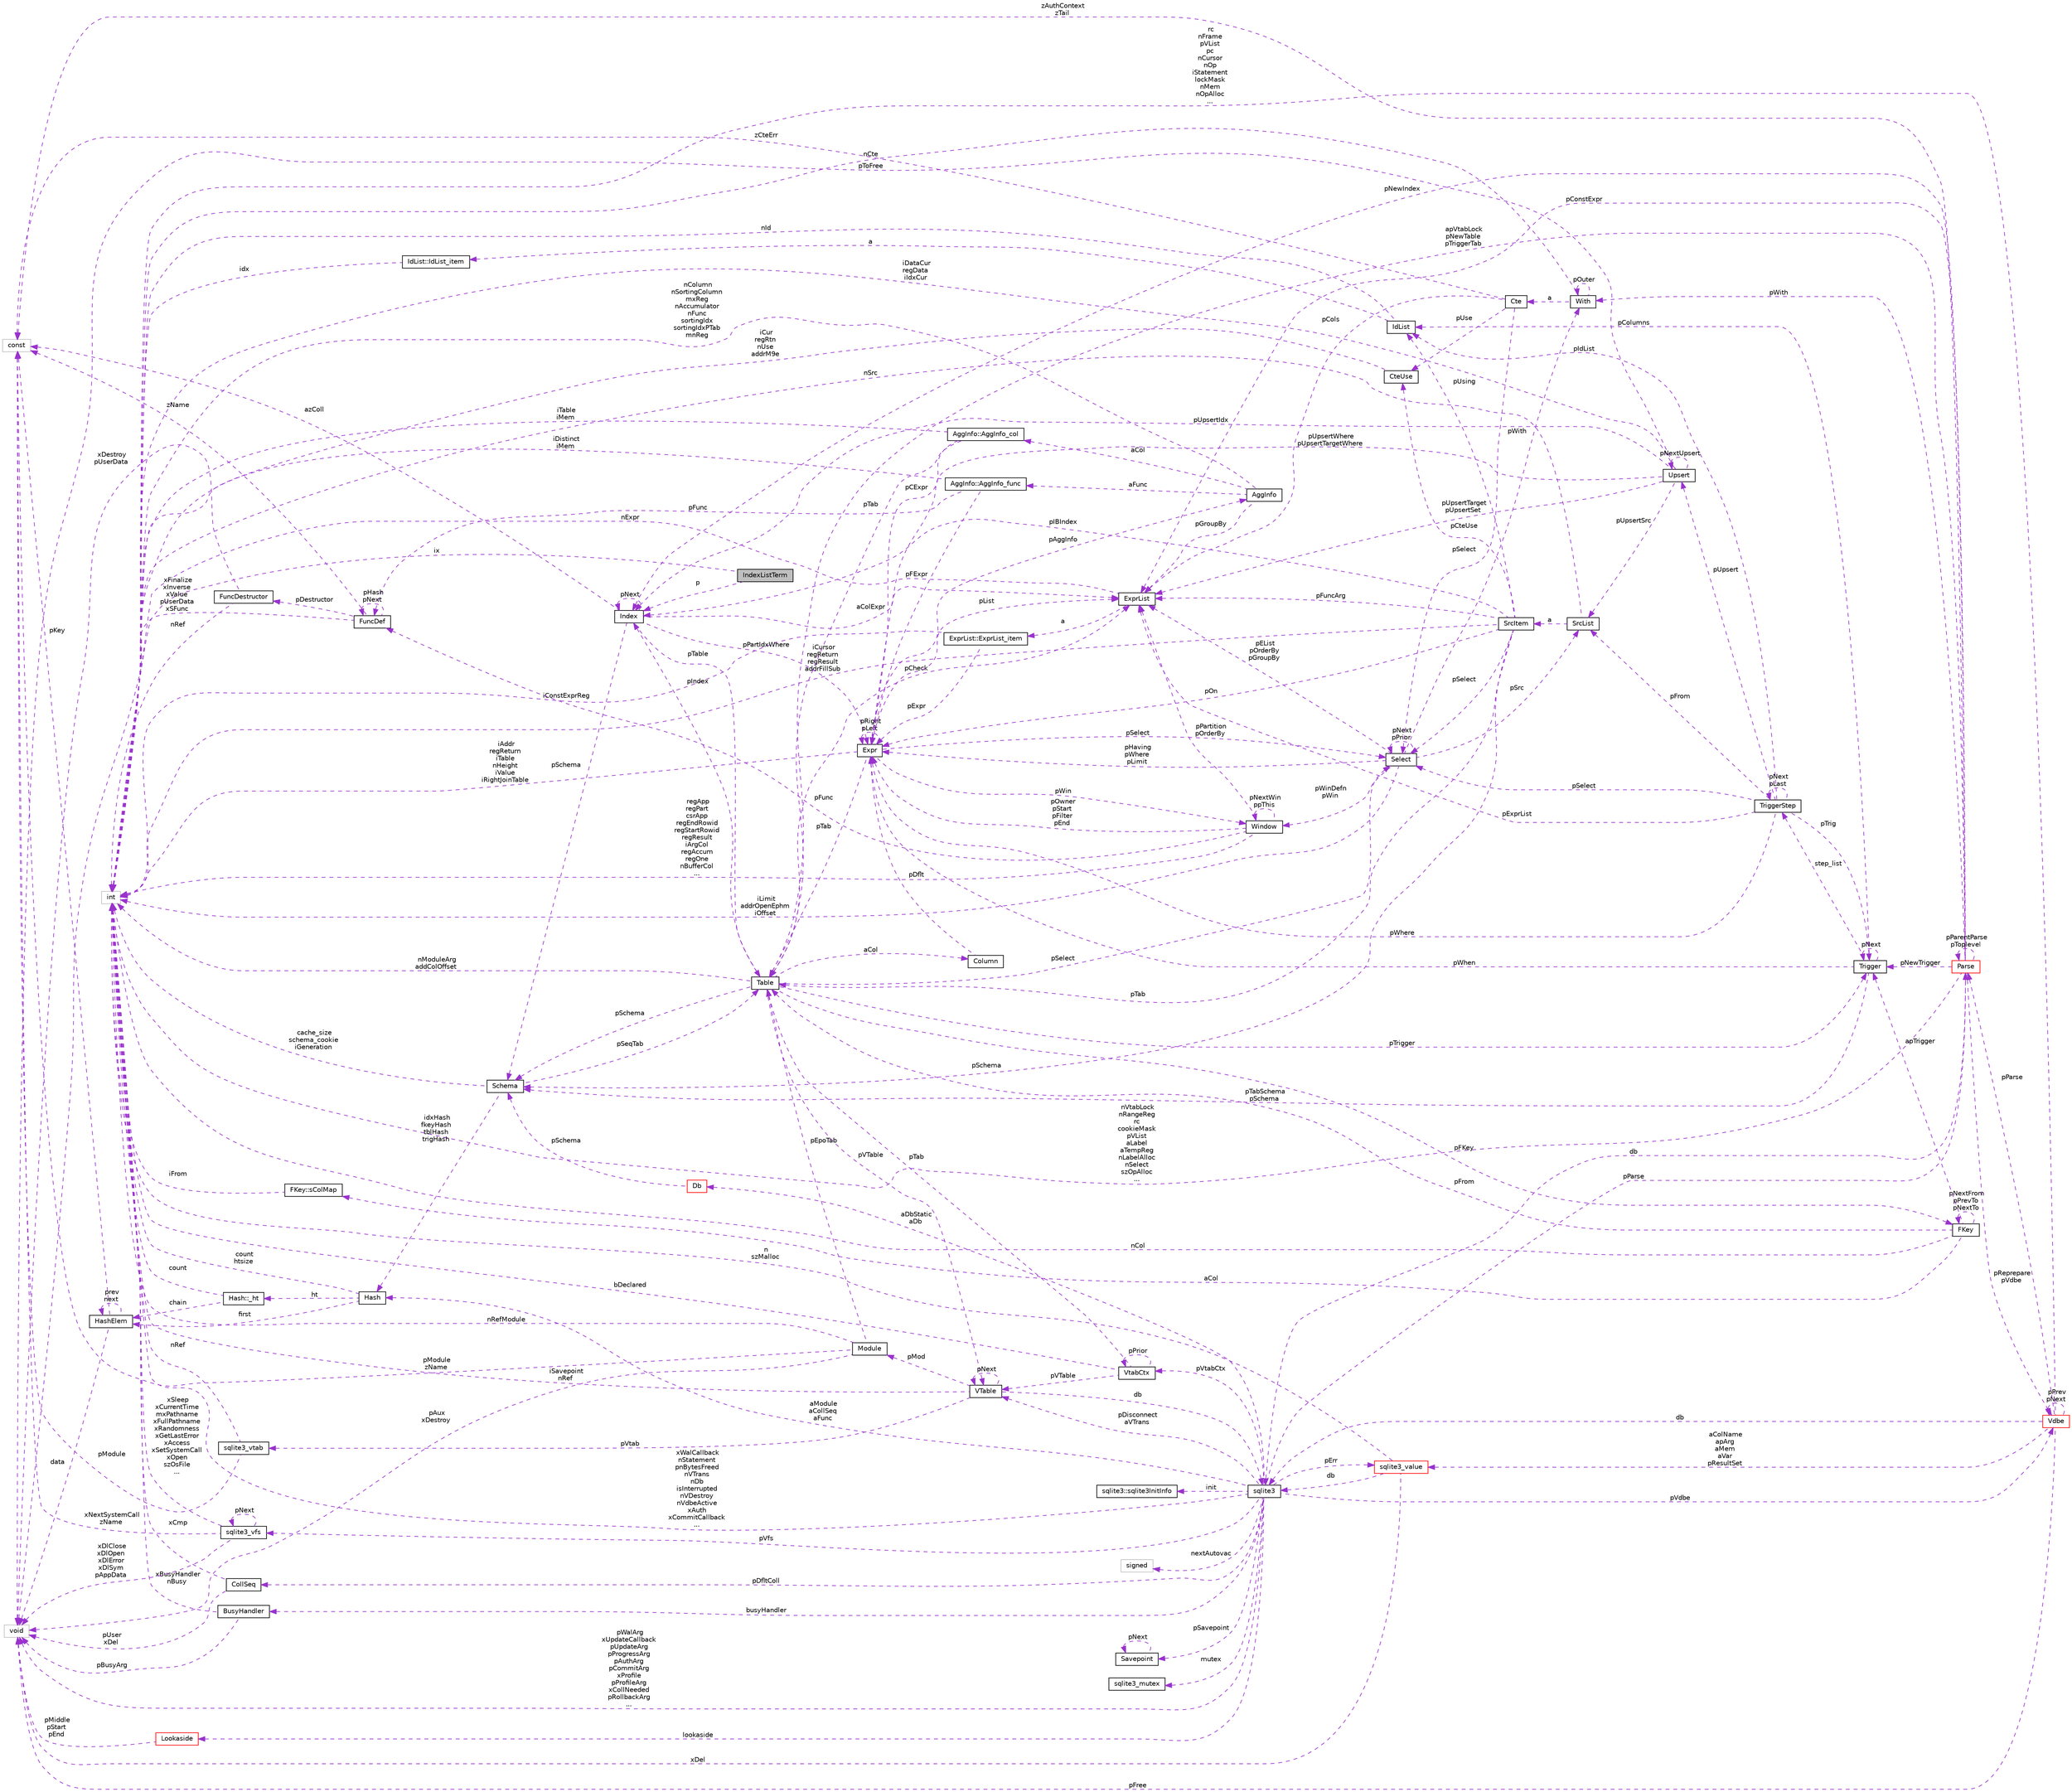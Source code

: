 digraph "IndexListTerm"
{
 // LATEX_PDF_SIZE
  edge [fontname="Helvetica",fontsize="10",labelfontname="Helvetica",labelfontsize="10"];
  node [fontname="Helvetica",fontsize="10",shape=record];
  rankdir="LR";
  Node1 [label="IndexListTerm",height=0.2,width=0.4,color="black", fillcolor="grey75", style="filled", fontcolor="black",tooltip=" "];
  Node2 -> Node1 [dir="back",color="darkorchid3",fontsize="10",style="dashed",label=" ix" ];
  Node2 [label="int",height=0.2,width=0.4,color="grey75", fillcolor="white", style="filled",tooltip=" "];
  Node3 -> Node1 [dir="back",color="darkorchid3",fontsize="10",style="dashed",label=" p" ];
  Node3 [label="Index",height=0.2,width=0.4,color="black", fillcolor="white", style="filled",URL="$structIndex.html",tooltip=" "];
  Node4 -> Node3 [dir="back",color="darkorchid3",fontsize="10",style="dashed",label=" pSchema" ];
  Node4 [label="Schema",height=0.2,width=0.4,color="black", fillcolor="white", style="filled",URL="$structSchema.html",tooltip=" "];
  Node2 -> Node4 [dir="back",color="darkorchid3",fontsize="10",style="dashed",label=" cache_size\nschema_cookie\niGeneration" ];
  Node5 -> Node4 [dir="back",color="darkorchid3",fontsize="10",style="dashed",label=" pSeqTab" ];
  Node5 [label="Table",height=0.2,width=0.4,color="black", fillcolor="white", style="filled",URL="$structTable.html",tooltip=" "];
  Node4 -> Node5 [dir="back",color="darkorchid3",fontsize="10",style="dashed",label=" pSchema" ];
  Node6 -> Node5 [dir="back",color="darkorchid3",fontsize="10",style="dashed",label=" aCol" ];
  Node6 [label="Column",height=0.2,width=0.4,color="black", fillcolor="white", style="filled",URL="$structColumn.html",tooltip=" "];
  Node7 -> Node6 [dir="back",color="darkorchid3",fontsize="10",style="dashed",label=" pDflt" ];
  Node7 [label="Expr",height=0.2,width=0.4,color="black", fillcolor="white", style="filled",URL="$structExpr.html",tooltip=" "];
  Node8 -> Node7 [dir="back",color="darkorchid3",fontsize="10",style="dashed",label=" pAggInfo" ];
  Node8 [label="AggInfo",height=0.2,width=0.4,color="black", fillcolor="white", style="filled",URL="$structAggInfo.html",tooltip=" "];
  Node9 -> Node8 [dir="back",color="darkorchid3",fontsize="10",style="dashed",label=" aCol" ];
  Node9 [label="AggInfo::AggInfo_col",height=0.2,width=0.4,color="black", fillcolor="white", style="filled",URL="$structAggInfo_1_1AggInfo__col.html",tooltip=" "];
  Node7 -> Node9 [dir="back",color="darkorchid3",fontsize="10",style="dashed",label=" pCExpr" ];
  Node2 -> Node9 [dir="back",color="darkorchid3",fontsize="10",style="dashed",label=" iTable\niMem" ];
  Node5 -> Node9 [dir="back",color="darkorchid3",fontsize="10",style="dashed",label=" pTab" ];
  Node2 -> Node8 [dir="back",color="darkorchid3",fontsize="10",style="dashed",label=" nColumn\nnSortingColumn\nmxReg\nnAccumulator\nnFunc\nsortingIdx\nsortingIdxPTab\nmnReg" ];
  Node10 -> Node8 [dir="back",color="darkorchid3",fontsize="10",style="dashed",label=" aFunc" ];
  Node10 [label="AggInfo::AggInfo_func",height=0.2,width=0.4,color="black", fillcolor="white", style="filled",URL="$structAggInfo_1_1AggInfo__func.html",tooltip=" "];
  Node7 -> Node10 [dir="back",color="darkorchid3",fontsize="10",style="dashed",label=" pFExpr" ];
  Node2 -> Node10 [dir="back",color="darkorchid3",fontsize="10",style="dashed",label=" iDistinct\niMem" ];
  Node11 -> Node10 [dir="back",color="darkorchid3",fontsize="10",style="dashed",label=" pFunc" ];
  Node11 [label="FuncDef",height=0.2,width=0.4,color="black", fillcolor="white", style="filled",URL="$structFuncDef.html",tooltip=" "];
  Node12 -> Node11 [dir="back",color="darkorchid3",fontsize="10",style="dashed",label=" xFinalize\nxInverse\nxValue\npUserData\nxSFunc" ];
  Node12 [label="void",height=0.2,width=0.4,color="grey75", fillcolor="white", style="filled",tooltip=" "];
  Node13 -> Node11 [dir="back",color="darkorchid3",fontsize="10",style="dashed",label=" pDestructor" ];
  Node13 [label="FuncDestructor",height=0.2,width=0.4,color="black", fillcolor="white", style="filled",URL="$structFuncDestructor.html",tooltip=" "];
  Node12 -> Node13 [dir="back",color="darkorchid3",fontsize="10",style="dashed",label=" xDestroy\npUserData" ];
  Node2 -> Node13 [dir="back",color="darkorchid3",fontsize="10",style="dashed",label=" nRef" ];
  Node14 -> Node11 [dir="back",color="darkorchid3",fontsize="10",style="dashed",label=" zName" ];
  Node14 [label="const",height=0.2,width=0.4,color="grey75", fillcolor="white", style="filled",tooltip=" "];
  Node11 -> Node11 [dir="back",color="darkorchid3",fontsize="10",style="dashed",label=" pHash\npNext" ];
  Node15 -> Node8 [dir="back",color="darkorchid3",fontsize="10",style="dashed",label=" pGroupBy" ];
  Node15 [label="ExprList",height=0.2,width=0.4,color="black", fillcolor="white", style="filled",URL="$structExprList.html",tooltip=" "];
  Node16 -> Node15 [dir="back",color="darkorchid3",fontsize="10",style="dashed",label=" a" ];
  Node16 [label="ExprList::ExprList_item",height=0.2,width=0.4,color="black", fillcolor="white", style="filled",URL="$structExprList_1_1ExprList__item.html",tooltip=" "];
  Node7 -> Node16 [dir="back",color="darkorchid3",fontsize="10",style="dashed",label=" pExpr" ];
  Node2 -> Node16 [dir="back",color="darkorchid3",fontsize="10",style="dashed",label=" iConstExprReg" ];
  Node2 -> Node15 [dir="back",color="darkorchid3",fontsize="10",style="dashed",label=" nExpr" ];
  Node7 -> Node7 [dir="back",color="darkorchid3",fontsize="10",style="dashed",label=" pRight\npLeft" ];
  Node2 -> Node7 [dir="back",color="darkorchid3",fontsize="10",style="dashed",label=" iAddr\nregReturn\niTable\nnHeight\niValue\niRightJoinTable" ];
  Node5 -> Node7 [dir="back",color="darkorchid3",fontsize="10",style="dashed",label=" pTab" ];
  Node17 -> Node7 [dir="back",color="darkorchid3",fontsize="10",style="dashed",label=" pSelect" ];
  Node17 [label="Select",height=0.2,width=0.4,color="black", fillcolor="white", style="filled",URL="$structSelect.html",tooltip=" "];
  Node7 -> Node17 [dir="back",color="darkorchid3",fontsize="10",style="dashed",label=" pHaving\npWhere\npLimit" ];
  Node18 -> Node17 [dir="back",color="darkorchid3",fontsize="10",style="dashed",label=" pWith" ];
  Node18 [label="With",height=0.2,width=0.4,color="black", fillcolor="white", style="filled",URL="$structWith.html",tooltip=" "];
  Node19 -> Node18 [dir="back",color="darkorchid3",fontsize="10",style="dashed",label=" a" ];
  Node19 [label="Cte",height=0.2,width=0.4,color="black", fillcolor="white", style="filled",URL="$structCte.html",tooltip=" "];
  Node20 -> Node19 [dir="back",color="darkorchid3",fontsize="10",style="dashed",label=" pUse" ];
  Node20 [label="CteUse",height=0.2,width=0.4,color="black", fillcolor="white", style="filled",URL="$structCteUse.html",tooltip=" "];
  Node2 -> Node20 [dir="back",color="darkorchid3",fontsize="10",style="dashed",label=" iCur\nregRtn\nnUse\naddrM9e" ];
  Node17 -> Node19 [dir="back",color="darkorchid3",fontsize="10",style="dashed",label=" pSelect" ];
  Node14 -> Node19 [dir="back",color="darkorchid3",fontsize="10",style="dashed",label=" zCteErr" ];
  Node15 -> Node19 [dir="back",color="darkorchid3",fontsize="10",style="dashed",label=" pCols" ];
  Node18 -> Node18 [dir="back",color="darkorchid3",fontsize="10",style="dashed",label=" pOuter" ];
  Node2 -> Node18 [dir="back",color="darkorchid3",fontsize="10",style="dashed",label=" nCte" ];
  Node2 -> Node17 [dir="back",color="darkorchid3",fontsize="10",style="dashed",label=" iLimit\naddrOpenEphm\niOffset" ];
  Node17 -> Node17 [dir="back",color="darkorchid3",fontsize="10",style="dashed",label=" pNext\npPrior" ];
  Node21 -> Node17 [dir="back",color="darkorchid3",fontsize="10",style="dashed",label=" pSrc" ];
  Node21 [label="SrcList",height=0.2,width=0.4,color="black", fillcolor="white", style="filled",URL="$structSrcList.html",tooltip=" "];
  Node22 -> Node21 [dir="back",color="darkorchid3",fontsize="10",style="dashed",label=" a" ];
  Node22 [label="SrcItem",height=0.2,width=0.4,color="black", fillcolor="white", style="filled",URL="$structSrcItem.html",tooltip=" "];
  Node4 -> Node22 [dir="back",color="darkorchid3",fontsize="10",style="dashed",label=" pSchema" ];
  Node20 -> Node22 [dir="back",color="darkorchid3",fontsize="10",style="dashed",label=" pCteUse" ];
  Node7 -> Node22 [dir="back",color="darkorchid3",fontsize="10",style="dashed",label=" pOn" ];
  Node23 -> Node22 [dir="back",color="darkorchid3",fontsize="10",style="dashed",label=" pUsing" ];
  Node23 [label="IdList",height=0.2,width=0.4,color="black", fillcolor="white", style="filled",URL="$structIdList.html",tooltip=" "];
  Node24 -> Node23 [dir="back",color="darkorchid3",fontsize="10",style="dashed",label=" a" ];
  Node24 [label="IdList::IdList_item",height=0.2,width=0.4,color="black", fillcolor="white", style="filled",URL="$structIdList_1_1IdList__item.html",tooltip=" "];
  Node2 -> Node24 [dir="back",color="darkorchid3",fontsize="10",style="dashed",label=" idx" ];
  Node2 -> Node23 [dir="back",color="darkorchid3",fontsize="10",style="dashed",label=" nId" ];
  Node2 -> Node22 [dir="back",color="darkorchid3",fontsize="10",style="dashed",label=" iCursor\nregReturn\nregResult\naddrFillSub" ];
  Node5 -> Node22 [dir="back",color="darkorchid3",fontsize="10",style="dashed",label=" pTab" ];
  Node17 -> Node22 [dir="back",color="darkorchid3",fontsize="10",style="dashed",label=" pSelect" ];
  Node3 -> Node22 [dir="back",color="darkorchid3",fontsize="10",style="dashed",label=" pIBIndex" ];
  Node15 -> Node22 [dir="back",color="darkorchid3",fontsize="10",style="dashed",label=" pFuncArg" ];
  Node2 -> Node21 [dir="back",color="darkorchid3",fontsize="10",style="dashed",label=" nSrc" ];
  Node15 -> Node17 [dir="back",color="darkorchid3",fontsize="10",style="dashed",label=" pEList\npOrderBy\npGroupBy" ];
  Node25 -> Node17 [dir="back",color="darkorchid3",fontsize="10",style="dashed",label=" pWinDefn\npWin" ];
  Node25 [label="Window",height=0.2,width=0.4,color="black", fillcolor="white", style="filled",URL="$structWindow.html",tooltip=" "];
  Node7 -> Node25 [dir="back",color="darkorchid3",fontsize="10",style="dashed",label=" pOwner\npStart\npFilter\npEnd" ];
  Node2 -> Node25 [dir="back",color="darkorchid3",fontsize="10",style="dashed",label=" regApp\nregPart\ncsrApp\nregEndRowid\nregStartRowid\nregResult\niArgCol\nregAccum\nregOne\nnBufferCol\n..." ];
  Node15 -> Node25 [dir="back",color="darkorchid3",fontsize="10",style="dashed",label=" pPartition\npOrderBy" ];
  Node11 -> Node25 [dir="back",color="darkorchid3",fontsize="10",style="dashed",label=" pFunc" ];
  Node25 -> Node25 [dir="back",color="darkorchid3",fontsize="10",style="dashed",label=" pNextWin\nppThis" ];
  Node15 -> Node7 [dir="back",color="darkorchid3",fontsize="10",style="dashed",label=" pList" ];
  Node25 -> Node7 [dir="back",color="darkorchid3",fontsize="10",style="dashed",label=" pWin" ];
  Node26 -> Node5 [dir="back",color="darkorchid3",fontsize="10",style="dashed",label=" pFKey" ];
  Node26 [label="FKey",height=0.2,width=0.4,color="black", fillcolor="white", style="filled",URL="$structFKey.html",tooltip=" "];
  Node27 -> Node26 [dir="back",color="darkorchid3",fontsize="10",style="dashed",label=" aCol" ];
  Node27 [label="FKey::sColMap",height=0.2,width=0.4,color="black", fillcolor="white", style="filled",URL="$structFKey_1_1sColMap.html",tooltip=" "];
  Node2 -> Node27 [dir="back",color="darkorchid3",fontsize="10",style="dashed",label=" iFrom" ];
  Node26 -> Node26 [dir="back",color="darkorchid3",fontsize="10",style="dashed",label=" pNextFrom\npPrevTo\npNextTo" ];
  Node2 -> Node26 [dir="back",color="darkorchid3",fontsize="10",style="dashed",label=" nCol" ];
  Node5 -> Node26 [dir="back",color="darkorchid3",fontsize="10",style="dashed",label=" pFrom" ];
  Node28 -> Node26 [dir="back",color="darkorchid3",fontsize="10",style="dashed",label=" apTrigger" ];
  Node28 [label="Trigger",height=0.2,width=0.4,color="black", fillcolor="white", style="filled",URL="$structTrigger.html",tooltip=" "];
  Node29 -> Node28 [dir="back",color="darkorchid3",fontsize="10",style="dashed",label=" step_list" ];
  Node29 [label="TriggerStep",height=0.2,width=0.4,color="black", fillcolor="white", style="filled",URL="$structTriggerStep.html",tooltip=" "];
  Node29 -> Node29 [dir="back",color="darkorchid3",fontsize="10",style="dashed",label=" pNext\npLast" ];
  Node7 -> Node29 [dir="back",color="darkorchid3",fontsize="10",style="dashed",label=" pWhere" ];
  Node23 -> Node29 [dir="back",color="darkorchid3",fontsize="10",style="dashed",label=" pIdList" ];
  Node17 -> Node29 [dir="back",color="darkorchid3",fontsize="10",style="dashed",label=" pSelect" ];
  Node28 -> Node29 [dir="back",color="darkorchid3",fontsize="10",style="dashed",label=" pTrig" ];
  Node21 -> Node29 [dir="back",color="darkorchid3",fontsize="10",style="dashed",label=" pFrom" ];
  Node15 -> Node29 [dir="back",color="darkorchid3",fontsize="10",style="dashed",label=" pExprList" ];
  Node30 -> Node29 [dir="back",color="darkorchid3",fontsize="10",style="dashed",label=" pUpsert" ];
  Node30 [label="Upsert",height=0.2,width=0.4,color="black", fillcolor="white", style="filled",URL="$structUpsert.html",tooltip=" "];
  Node7 -> Node30 [dir="back",color="darkorchid3",fontsize="10",style="dashed",label=" pUpsertWhere\npUpsertTargetWhere" ];
  Node12 -> Node30 [dir="back",color="darkorchid3",fontsize="10",style="dashed",label=" pToFree" ];
  Node2 -> Node30 [dir="back",color="darkorchid3",fontsize="10",style="dashed",label=" iDataCur\nregData\niIdxCur" ];
  Node21 -> Node30 [dir="back",color="darkorchid3",fontsize="10",style="dashed",label=" pUpsertSrc" ];
  Node3 -> Node30 [dir="back",color="darkorchid3",fontsize="10",style="dashed",label=" pUpsertIdx" ];
  Node15 -> Node30 [dir="back",color="darkorchid3",fontsize="10",style="dashed",label=" pUpsertTarget\npUpsertSet" ];
  Node30 -> Node30 [dir="back",color="darkorchid3",fontsize="10",style="dashed",label=" pNextUpsert" ];
  Node4 -> Node28 [dir="back",color="darkorchid3",fontsize="10",style="dashed",label=" pTabSchema\npSchema" ];
  Node7 -> Node28 [dir="back",color="darkorchid3",fontsize="10",style="dashed",label=" pWhen" ];
  Node23 -> Node28 [dir="back",color="darkorchid3",fontsize="10",style="dashed",label=" pColumns" ];
  Node28 -> Node28 [dir="back",color="darkorchid3",fontsize="10",style="dashed",label=" pNext" ];
  Node31 -> Node5 [dir="back",color="darkorchid3",fontsize="10",style="dashed",label=" pVTable" ];
  Node31 [label="VTable",height=0.2,width=0.4,color="black", fillcolor="white", style="filled",URL="$structVTable.html",tooltip=" "];
  Node32 -> Node31 [dir="back",color="darkorchid3",fontsize="10",style="dashed",label=" db" ];
  Node32 [label="sqlite3",height=0.2,width=0.4,color="black", fillcolor="white", style="filled",URL="$structsqlite3.html",tooltip=" "];
  Node33 -> Node32 [dir="back",color="darkorchid3",fontsize="10",style="dashed",label=" pVdbe" ];
  Node33 [label="Vdbe",height=0.2,width=0.4,color="red", fillcolor="white", style="filled",URL="$structVdbe.html",tooltip=" "];
  Node33 -> Node33 [dir="back",color="darkorchid3",fontsize="10",style="dashed",label=" pPrev\npNext" ];
  Node32 -> Node33 [dir="back",color="darkorchid3",fontsize="10",style="dashed",label=" db" ];
  Node12 -> Node33 [dir="back",color="darkorchid3",fontsize="10",style="dashed",label=" pFree" ];
  Node34 -> Node33 [dir="back",color="darkorchid3",fontsize="10",style="dashed",label=" aColName\napArg\naMem\naVar\npResultSet" ];
  Node34 [label="sqlite3_value",height=0.2,width=0.4,color="red", fillcolor="white", style="filled",URL="$structsqlite3__value.html",tooltip=" "];
  Node32 -> Node34 [dir="back",color="darkorchid3",fontsize="10",style="dashed",label=" db" ];
  Node12 -> Node34 [dir="back",color="darkorchid3",fontsize="10",style="dashed",label=" xDel" ];
  Node2 -> Node34 [dir="back",color="darkorchid3",fontsize="10",style="dashed",label=" n\nszMalloc" ];
  Node2 -> Node33 [dir="back",color="darkorchid3",fontsize="10",style="dashed",label=" rc\nnFrame\npVList\npc\nnCursor\nnOp\niStatement\nlockMask\nnMem\nnOpAlloc\n..." ];
  Node76 -> Node33 [dir="back",color="darkorchid3",fontsize="10",style="dashed",label=" pParse" ];
  Node76 [label="Parse",height=0.2,width=0.4,color="red", fillcolor="white", style="filled",URL="$structParse.html",tooltip=" "];
  Node33 -> Node76 [dir="back",color="darkorchid3",fontsize="10",style="dashed",label=" pReprepare\npVdbe" ];
  Node32 -> Node76 [dir="back",color="darkorchid3",fontsize="10",style="dashed",label=" db" ];
  Node18 -> Node76 [dir="back",color="darkorchid3",fontsize="10",style="dashed",label=" pWith" ];
  Node2 -> Node76 [dir="back",color="darkorchid3",fontsize="10",style="dashed",label=" nVtabLock\nnRangeReg\nrc\ncookieMask\npVList\naLabel\naTempReg\nnLabelAlloc\nnSelect\nszOpAlloc\n..." ];
  Node5 -> Node76 [dir="back",color="darkorchid3",fontsize="10",style="dashed",label=" apVtabLock\npNewTable\npTriggerTab" ];
  Node28 -> Node76 [dir="back",color="darkorchid3",fontsize="10",style="dashed",label=" pNewTrigger" ];
  Node3 -> Node76 [dir="back",color="darkorchid3",fontsize="10",style="dashed",label=" pNewIndex" ];
  Node14 -> Node76 [dir="back",color="darkorchid3",fontsize="10",style="dashed",label=" zAuthContext\nzTail" ];
  Node15 -> Node76 [dir="back",color="darkorchid3",fontsize="10",style="dashed",label=" pConstExpr" ];
  Node76 -> Node76 [dir="back",color="darkorchid3",fontsize="10",style="dashed",label=" pParentParse\npToplevel" ];
  Node97 -> Node32 [dir="back",color="darkorchid3",fontsize="10",style="dashed",label=" pSavepoint" ];
  Node97 [label="Savepoint",height=0.2,width=0.4,color="black", fillcolor="white", style="filled",URL="$structSavepoint.html",tooltip=" "];
  Node97 -> Node97 [dir="back",color="darkorchid3",fontsize="10",style="dashed",label=" pNext" ];
  Node12 -> Node32 [dir="back",color="darkorchid3",fontsize="10",style="dashed",label=" pWalArg\nxUpdateCallback\npUpdateArg\npProgressArg\npAuthArg\npCommitArg\nxProfile\npProfileArg\nxCollNeeded\npRollbackArg\n..." ];
  Node98 -> Node32 [dir="back",color="darkorchid3",fontsize="10",style="dashed",label=" lookaside" ];
  Node98 [label="Lookaside",height=0.2,width=0.4,color="red", fillcolor="white", style="filled",URL="$structLookaside.html",tooltip=" "];
  Node12 -> Node98 [dir="back",color="darkorchid3",fontsize="10",style="dashed",label=" pMiddle\npStart\npEnd" ];
  Node34 -> Node32 [dir="back",color="darkorchid3",fontsize="10",style="dashed",label=" pErr" ];
  Node43 -> Node32 [dir="back",color="darkorchid3",fontsize="10",style="dashed",label=" mutex" ];
  Node43 [label="sqlite3_mutex",height=0.2,width=0.4,color="black", fillcolor="white", style="filled",URL="$structsqlite3__mutex.html",tooltip=" "];
  Node53 -> Node32 [dir="back",color="darkorchid3",fontsize="10",style="dashed",label=" pVfs" ];
  Node53 [label="sqlite3_vfs",height=0.2,width=0.4,color="black", fillcolor="white", style="filled",URL="$structsqlite3__vfs.html",tooltip=" "];
  Node12 -> Node53 [dir="back",color="darkorchid3",fontsize="10",style="dashed",label=" xDlClose\nxDlOpen\nxDlError\nxDlSym\npAppData" ];
  Node53 -> Node53 [dir="back",color="darkorchid3",fontsize="10",style="dashed",label=" pNext" ];
  Node2 -> Node53 [dir="back",color="darkorchid3",fontsize="10",style="dashed",label=" xSleep\nxCurrentTime\nmxPathname\nxFullPathname\nxRandomness\nxGetLastError\nxAccess\nxSetSystemCall\nxOpen\nszOsFile\n..." ];
  Node14 -> Node53 [dir="back",color="darkorchid3",fontsize="10",style="dashed",label=" xNextSystemCall\nzName" ];
  Node100 -> Node32 [dir="back",color="darkorchid3",fontsize="10",style="dashed",label=" init" ];
  Node100 [label="sqlite3::sqlite3InitInfo",height=0.2,width=0.4,color="black", fillcolor="white", style="filled",URL="$structsqlite3_1_1sqlite3InitInfo.html",tooltip=" "];
  Node101 -> Node32 [dir="back",color="darkorchid3",fontsize="10",style="dashed",label=" busyHandler" ];
  Node101 [label="BusyHandler",height=0.2,width=0.4,color="black", fillcolor="white", style="filled",URL="$structBusyHandler.html",tooltip=" "];
  Node12 -> Node101 [dir="back",color="darkorchid3",fontsize="10",style="dashed",label=" pBusyArg" ];
  Node2 -> Node101 [dir="back",color="darkorchid3",fontsize="10",style="dashed",label=" xBusyHandler\nnBusy" ];
  Node102 -> Node32 [dir="back",color="darkorchid3",fontsize="10",style="dashed",label=" pVtabCtx" ];
  Node102 [label="VtabCtx",height=0.2,width=0.4,color="black", fillcolor="white", style="filled",URL="$structVtabCtx.html",tooltip=" "];
  Node102 -> Node102 [dir="back",color="darkorchid3",fontsize="10",style="dashed",label=" pPrior" ];
  Node2 -> Node102 [dir="back",color="darkorchid3",fontsize="10",style="dashed",label=" bDeclared" ];
  Node31 -> Node102 [dir="back",color="darkorchid3",fontsize="10",style="dashed",label=" pVTable" ];
  Node5 -> Node102 [dir="back",color="darkorchid3",fontsize="10",style="dashed",label=" pTab" ];
  Node58 -> Node32 [dir="back",color="darkorchid3",fontsize="10",style="dashed",label=" pDfltColl" ];
  Node58 [label="CollSeq",height=0.2,width=0.4,color="black", fillcolor="white", style="filled",URL="$structCollSeq.html",tooltip=" "];
  Node12 -> Node58 [dir="back",color="darkorchid3",fontsize="10",style="dashed",label=" pUser\nxDel" ];
  Node2 -> Node58 [dir="back",color="darkorchid3",fontsize="10",style="dashed",label=" xCmp" ];
  Node31 -> Node32 [dir="back",color="darkorchid3",fontsize="10",style="dashed",label=" pDisconnect\naVTrans" ];
  Node2 -> Node32 [dir="back",color="darkorchid3",fontsize="10",style="dashed",label=" xWalCallback\nnStatement\npnBytesFreed\nnVTrans\nnDb\nisInterrupted\nnVDestroy\nnVdbeActive\nxAuth\nxCommitCallback\n..." ];
  Node75 -> Node32 [dir="back",color="darkorchid3",fontsize="10",style="dashed",label=" nextAutovac" ];
  Node75 [label="signed",height=0.2,width=0.4,color="grey75", fillcolor="white", style="filled",tooltip=" "];
  Node103 -> Node32 [dir="back",color="darkorchid3",fontsize="10",style="dashed",label=" aDbStatic\naDb" ];
  Node103 [label="Db",height=0.2,width=0.4,color="red", fillcolor="white", style="filled",URL="$structDb.html",tooltip=" "];
  Node4 -> Node103 [dir="back",color="darkorchid3",fontsize="10",style="dashed",label=" pSchema" ];
  Node104 -> Node32 [dir="back",color="darkorchid3",fontsize="10",style="dashed",label=" aModule\naCollSeq\naFunc" ];
  Node104 [label="Hash",height=0.2,width=0.4,color="black", fillcolor="white", style="filled",URL="$structHash.html",tooltip=" "];
  Node105 -> Node104 [dir="back",color="darkorchid3",fontsize="10",style="dashed",label=" ht" ];
  Node105 [label="Hash::_ht",height=0.2,width=0.4,color="black", fillcolor="white", style="filled",URL="$structHash_1_1__ht.html",tooltip=" "];
  Node2 -> Node105 [dir="back",color="darkorchid3",fontsize="10",style="dashed",label=" count" ];
  Node106 -> Node105 [dir="back",color="darkorchid3",fontsize="10",style="dashed",label=" chain" ];
  Node106 [label="HashElem",height=0.2,width=0.4,color="black", fillcolor="white", style="filled",URL="$structHashElem.html",tooltip=" "];
  Node12 -> Node106 [dir="back",color="darkorchid3",fontsize="10",style="dashed",label=" data" ];
  Node106 -> Node106 [dir="back",color="darkorchid3",fontsize="10",style="dashed",label=" prev\nnext" ];
  Node14 -> Node106 [dir="back",color="darkorchid3",fontsize="10",style="dashed",label=" pKey" ];
  Node2 -> Node104 [dir="back",color="darkorchid3",fontsize="10",style="dashed",label=" count\nhtsize" ];
  Node106 -> Node104 [dir="back",color="darkorchid3",fontsize="10",style="dashed",label=" first" ];
  Node76 -> Node32 [dir="back",color="darkorchid3",fontsize="10",style="dashed",label=" pParse" ];
  Node31 -> Node31 [dir="back",color="darkorchid3",fontsize="10",style="dashed",label=" pNext" ];
  Node2 -> Node31 [dir="back",color="darkorchid3",fontsize="10",style="dashed",label=" iSavepoint\nnRef" ];
  Node107 -> Node31 [dir="back",color="darkorchid3",fontsize="10",style="dashed",label=" pMod" ];
  Node107 [label="Module",height=0.2,width=0.4,color="black", fillcolor="white", style="filled",URL="$structModule.html",tooltip=" "];
  Node12 -> Node107 [dir="back",color="darkorchid3",fontsize="10",style="dashed",label=" pAux\nxDestroy" ];
  Node2 -> Node107 [dir="back",color="darkorchid3",fontsize="10",style="dashed",label=" nRefModule" ];
  Node5 -> Node107 [dir="back",color="darkorchid3",fontsize="10",style="dashed",label=" pEpoTab" ];
  Node14 -> Node107 [dir="back",color="darkorchid3",fontsize="10",style="dashed",label=" pModule\nzName" ];
  Node60 -> Node31 [dir="back",color="darkorchid3",fontsize="10",style="dashed",label=" pVtab" ];
  Node60 [label="sqlite3_vtab",height=0.2,width=0.4,color="black", fillcolor="white", style="filled",URL="$structsqlite3__vtab.html",tooltip=" "];
  Node2 -> Node60 [dir="back",color="darkorchid3",fontsize="10",style="dashed",label=" nRef" ];
  Node14 -> Node60 [dir="back",color="darkorchid3",fontsize="10",style="dashed",label=" pModule" ];
  Node2 -> Node5 [dir="back",color="darkorchid3",fontsize="10",style="dashed",label=" nModuleArg\naddColOffset" ];
  Node28 -> Node5 [dir="back",color="darkorchid3",fontsize="10",style="dashed",label=" pTrigger" ];
  Node17 -> Node5 [dir="back",color="darkorchid3",fontsize="10",style="dashed",label=" pSelect" ];
  Node15 -> Node5 [dir="back",color="darkorchid3",fontsize="10",style="dashed",label=" pCheck" ];
  Node3 -> Node5 [dir="back",color="darkorchid3",fontsize="10",style="dashed",label=" pIndex" ];
  Node104 -> Node4 [dir="back",color="darkorchid3",fontsize="10",style="dashed",label=" idxHash\nfkeyHash\ntblHash\ntrigHash" ];
  Node7 -> Node3 [dir="back",color="darkorchid3",fontsize="10",style="dashed",label=" pPartIdxWhere" ];
  Node5 -> Node3 [dir="back",color="darkorchid3",fontsize="10",style="dashed",label=" pTable" ];
  Node15 -> Node3 [dir="back",color="darkorchid3",fontsize="10",style="dashed",label=" aColExpr" ];
  Node14 -> Node3 [dir="back",color="darkorchid3",fontsize="10",style="dashed",label=" azColl" ];
  Node3 -> Node3 [dir="back",color="darkorchid3",fontsize="10",style="dashed",label=" pNext" ];
}
